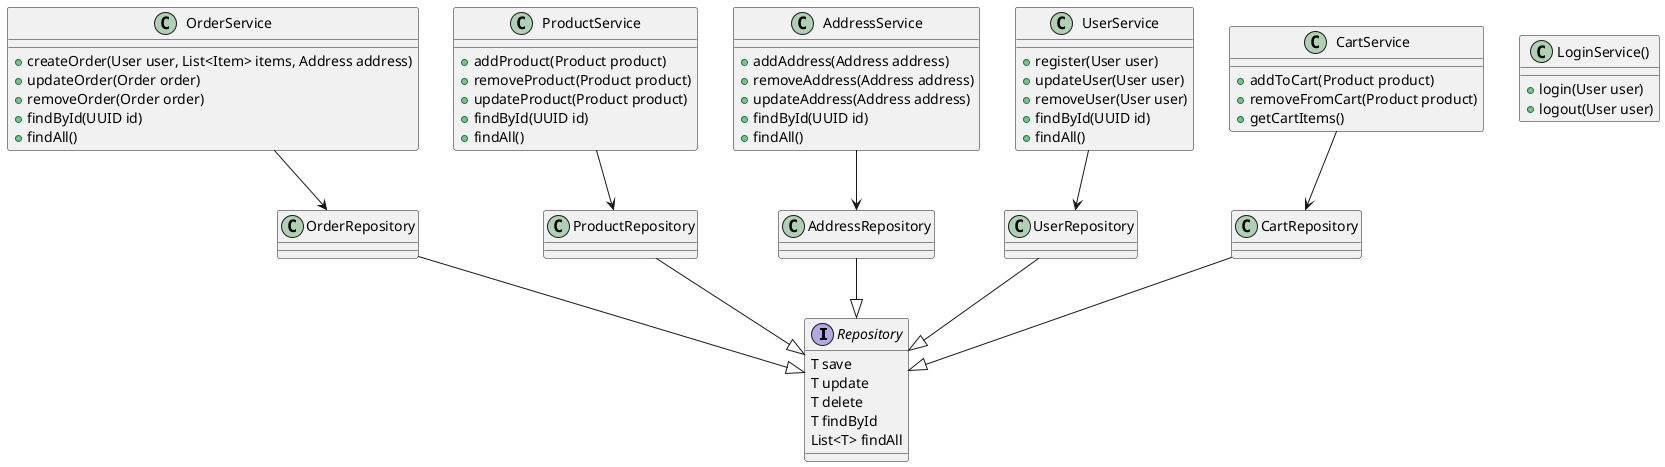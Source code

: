 @startuml

interface Repository{
    T save
    T update
    T delete
    T findById
    List<T> findAll
}

class OrderRepository{

}

class ProductRepository{

}

class AddressRepository{

}

class UserRepository{

}


class CartRepository{

}

class UserService{
    +register(User user)
    +updateUser(User user)
    +removeUser(User user)
    +findById(UUID id)
    +findAll()
}

class AddressService{
    +addAddress(Address address)
    +removeAddress(Address address)
    +updateAddress(Address address)
    +findById(UUID id)
    +findAll()
}

class ProductService{
    +addProduct(Product product)
    +removeProduct(Product product)
    +updateProduct(Product product)
    +findById(UUID id)
    +findAll()
}

class OrderService{
    +createOrder(User user, List<Item> items, Address address)
    +updateOrder(Order order)
    +removeOrder(Order order)
    +findById(UUID id)
    +findAll()
}

class CartService{
    +addToCart(Product product)
    +removeFromCart(Product product)
    +getCartItems()
}

class LoginService(){
    +login(User user)
    +logout(User user)
}
OrderRepository --|> Repository
UserRepository --|> Repository
AddressRepository --|> Repository
ProductRepository --|> Repository
CartRepository --|> Repository

AddressService --> AddressRepository
UserService --> UserRepository
ProductService --> ProductRepository
CartService --> CartRepository
OrderService --> OrderRepository



@enduml